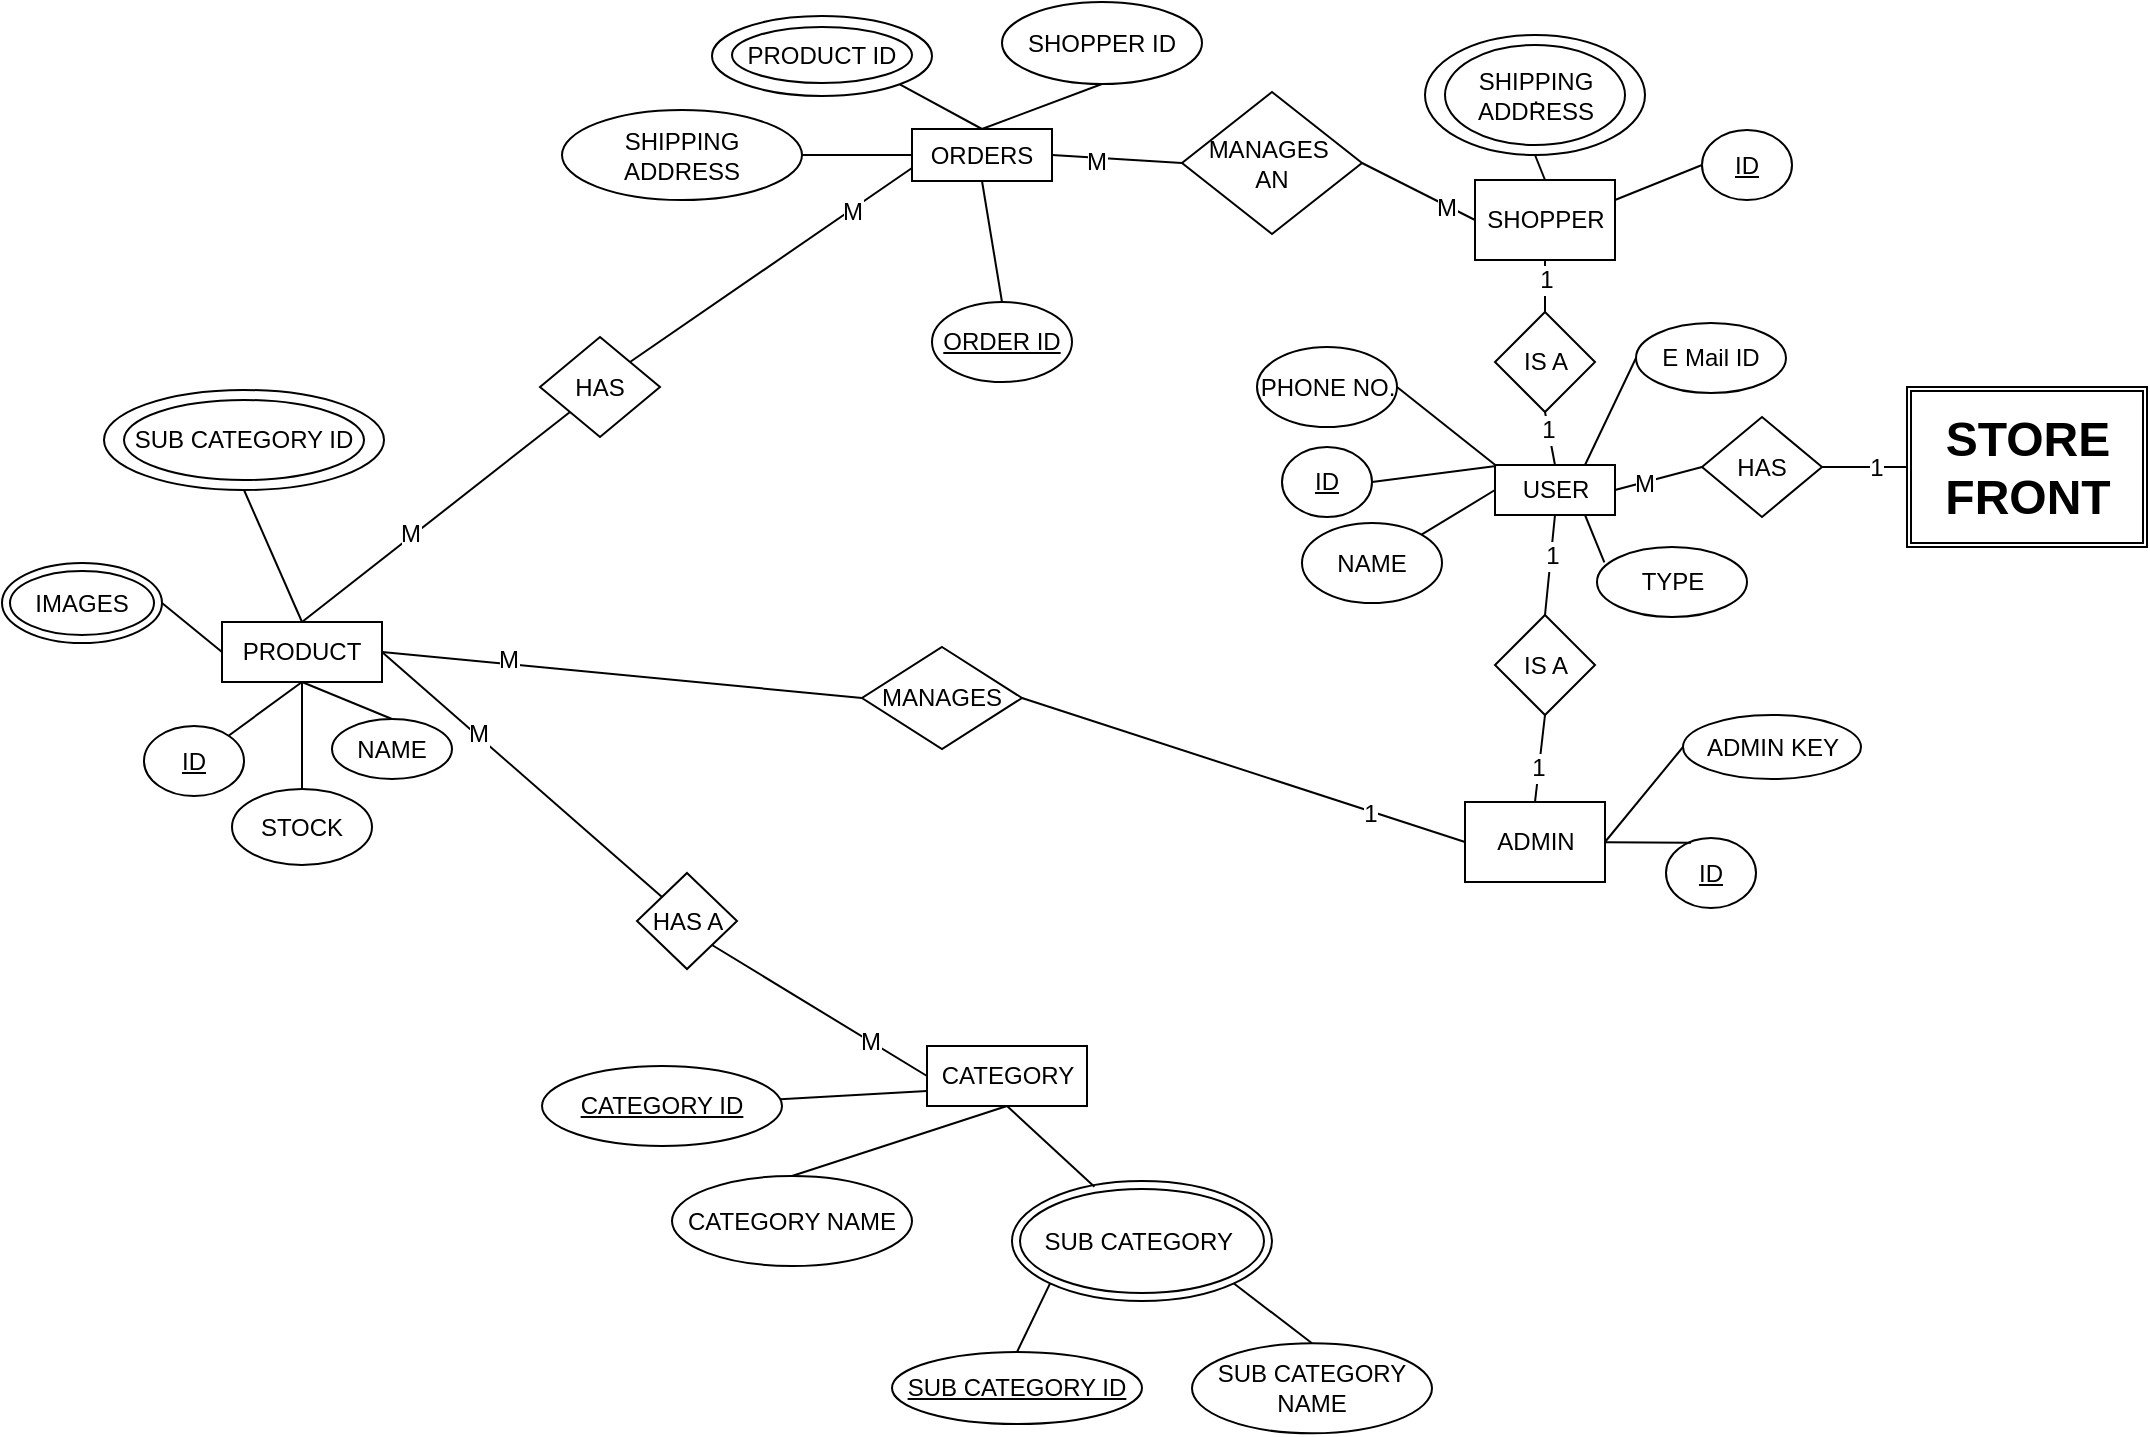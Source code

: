 <mxfile version="11.1.4" type="device"><diagram name="Page-1" id="ad52d381-51e7-2e0d-a935-2d0ddd2fd229"><mxGraphModel dx="1554" dy="786" grid="1" gridSize="10" guides="1" tooltips="1" connect="1" arrows="1" fold="1" page="1" pageScale="1" pageWidth="1100" pageHeight="850" background="#ffffff" math="0" shadow="0"><root><mxCell id="0"/><mxCell id="1" parent="0"/><mxCell id="ZUaLzPLpVCQjBQom8oTE-1" value="USER" style="rounded=0;whiteSpace=wrap;html=1;" parent="1" vertex="1"><mxGeometry x="756.5" y="236.5" width="60" height="25" as="geometry"/></mxCell><mxCell id="ZUaLzPLpVCQjBQom8oTE-2" value="ADMIN" style="rounded=0;whiteSpace=wrap;html=1;" parent="1" vertex="1"><mxGeometry x="741.5" y="405" width="70" height="40" as="geometry"/></mxCell><mxCell id="ZUaLzPLpVCQjBQom8oTE-22" value="IS A" style="rhombus;whiteSpace=wrap;html=1;" parent="1" vertex="1"><mxGeometry x="756.5" y="311.5" width="50" height="50" as="geometry"/></mxCell><mxCell id="ZUaLzPLpVCQjBQom8oTE-25" value="SHOPPER" style="rounded=0;whiteSpace=wrap;html=1;" parent="1" vertex="1"><mxGeometry x="746.5" y="94" width="70" height="40" as="geometry"/></mxCell><mxCell id="ZUaLzPLpVCQjBQom8oTE-26" value="NAME" style="ellipse;whiteSpace=wrap;html=1;" parent="1" vertex="1"><mxGeometry x="660" y="265.5" width="70" height="40" as="geometry"/></mxCell><mxCell id="ZUaLzPLpVCQjBQom8oTE-28" value="PHONE NO." style="ellipse;whiteSpace=wrap;html=1;" parent="1" vertex="1"><mxGeometry x="637.5" y="177.5" width="70" height="40" as="geometry"/></mxCell><mxCell id="ZUaLzPLpVCQjBQom8oTE-32" value="IS A" style="rhombus;whiteSpace=wrap;html=1;" parent="1" vertex="1"><mxGeometry x="756.5" y="160" width="50" height="50" as="geometry"/></mxCell><mxCell id="ZUaLzPLpVCQjBQom8oTE-35" value="SHIPPING ADDRESS" style="ellipse;whiteSpace=wrap;html=1;" parent="1" vertex="1"><mxGeometry x="731.5" y="26.5" width="90" height="50" as="geometry"/></mxCell><mxCell id="ZUaLzPLpVCQjBQom8oTE-36" value="&lt;p style=&quot;line-height: 120%&quot;&gt;.&lt;/p&gt;" style="ellipse;whiteSpace=wrap;html=1;shadow=0;fillColor=none;" parent="1" vertex="1"><mxGeometry x="721.5" y="21.5" width="110" height="60" as="geometry"/></mxCell><mxCell id="ZUaLzPLpVCQjBQom8oTE-37" value="" style="endArrow=none;html=1;entryX=0.5;entryY=0;entryDx=0;entryDy=0;exitX=0.5;exitY=1;exitDx=0;exitDy=0;" parent="1" source="ZUaLzPLpVCQjBQom8oTE-36" target="ZUaLzPLpVCQjBQom8oTE-25" edge="1"><mxGeometry width="50" height="50" relative="1" as="geometry"><mxPoint x="756.5" y="31.5" as="sourcePoint"/><mxPoint x="781.5" y="-3.5" as="targetPoint"/></mxGeometry></mxCell><mxCell id="ZUaLzPLpVCQjBQom8oTE-38" value="PRODUCT" style="rounded=0;whiteSpace=wrap;html=1;shadow=0;fillColor=none;" parent="1" vertex="1"><mxGeometry x="120" y="315" width="80" height="30" as="geometry"/></mxCell><mxCell id="ZUaLzPLpVCQjBQom8oTE-39" value="&lt;u&gt;ID&lt;/u&gt;" style="ellipse;whiteSpace=wrap;html=1;shadow=0;fillColor=none;" parent="1" vertex="1"><mxGeometry x="81" y="367" width="50" height="35" as="geometry"/></mxCell><mxCell id="ZUaLzPLpVCQjBQom8oTE-40" value="" style="ellipse;whiteSpace=wrap;html=1;shadow=0;fillColor=none;" parent="1" vertex="1"><mxGeometry x="71" y="204" width="120" height="40" as="geometry"/></mxCell><mxCell id="ZUaLzPLpVCQjBQom8oTE-41" value="STOCK" style="ellipse;whiteSpace=wrap;html=1;shadow=0;fillColor=none;" parent="1" vertex="1"><mxGeometry x="125" y="398.5" width="70" height="38" as="geometry"/></mxCell><mxCell id="ZUaLzPLpVCQjBQom8oTE-42" value="NAME" style="ellipse;whiteSpace=wrap;html=1;shadow=0;fillColor=none;" parent="1" vertex="1"><mxGeometry x="175" y="363.5" width="60" height="30" as="geometry"/></mxCell><mxCell id="ZUaLzPLpVCQjBQom8oTE-43" value="" style="endArrow=none;html=1;entryX=0.5;entryY=1;entryDx=0;entryDy=0;exitX=0.5;exitY=0;exitDx=0;exitDy=0;" parent="1" source="ZUaLzPLpVCQjBQom8oTE-38" target="ZUaLzPLpVCQjBQom8oTE-77" edge="1"><mxGeometry width="50" height="50" relative="1" as="geometry"><mxPoint x="160" y="320" as="sourcePoint"/><mxPoint x="250" y="310" as="targetPoint"/></mxGeometry></mxCell><mxCell id="ZUaLzPLpVCQjBQom8oTE-44" value="" style="endArrow=none;html=1;exitX=0.5;exitY=1;exitDx=0;exitDy=0;" parent="1" source="ZUaLzPLpVCQjBQom8oTE-38" target="ZUaLzPLpVCQjBQom8oTE-39" edge="1"><mxGeometry width="50" height="50" relative="1" as="geometry"><mxPoint x="200" y="390" as="sourcePoint"/><mxPoint x="250" y="340" as="targetPoint"/></mxGeometry></mxCell><mxCell id="ZUaLzPLpVCQjBQom8oTE-45" value="" style="endArrow=none;html=1;exitX=0.5;exitY=1;exitDx=0;exitDy=0;entryX=0.5;entryY=0;entryDx=0;entryDy=0;" parent="1" source="ZUaLzPLpVCQjBQom8oTE-38" target="ZUaLzPLpVCQjBQom8oTE-42" edge="1"><mxGeometry width="50" height="50" relative="1" as="geometry"><mxPoint x="150" y="390" as="sourcePoint"/><mxPoint x="200" y="340" as="targetPoint"/></mxGeometry></mxCell><mxCell id="ZUaLzPLpVCQjBQom8oTE-46" value="" style="endArrow=none;html=1;entryX=0.5;entryY=1;entryDx=0;entryDy=0;exitX=0.5;exitY=0;exitDx=0;exitDy=0;" parent="1" source="ZUaLzPLpVCQjBQom8oTE-41" target="ZUaLzPLpVCQjBQom8oTE-38" edge="1"><mxGeometry width="50" height="50" relative="1" as="geometry"><mxPoint x="130" y="390" as="sourcePoint"/><mxPoint x="180" y="340" as="targetPoint"/></mxGeometry></mxCell><mxCell id="ZUaLzPLpVCQjBQom8oTE-47" value="CATEGORY" style="rounded=0;whiteSpace=wrap;html=1;shadow=0;fillColor=none;" parent="1" vertex="1"><mxGeometry x="472.5" y="527" width="80" height="30" as="geometry"/></mxCell><mxCell id="ZUaLzPLpVCQjBQom8oTE-49" value="&lt;u&gt;CATEGORY ID&lt;/u&gt;" style="ellipse;whiteSpace=wrap;html=1;shadow=0;fillColor=none;" parent="1" vertex="1"><mxGeometry x="280" y="537" width="120" height="40" as="geometry"/></mxCell><mxCell id="ZUaLzPLpVCQjBQom8oTE-50" value="CATEGORY NAME" style="ellipse;whiteSpace=wrap;html=1;shadow=0;fillColor=none;" parent="1" vertex="1"><mxGeometry x="345" y="592" width="120" height="45" as="geometry"/></mxCell><mxCell id="ZUaLzPLpVCQjBQom8oTE-51" value="" style="endArrow=none;html=1;fontFamily=Helvetica;fontSize=11;fontColor=#000000;align=center;strokeColor=#000000;entryX=0;entryY=0.75;entryDx=0;entryDy=0;" parent="1" source="ZUaLzPLpVCQjBQom8oTE-49" target="ZUaLzPLpVCQjBQom8oTE-47" edge="1"><mxGeometry width="50" height="50" relative="1" as="geometry"><mxPoint x="452.5" y="597" as="sourcePoint"/><mxPoint x="502.5" y="547" as="targetPoint"/></mxGeometry></mxCell><mxCell id="ZUaLzPLpVCQjBQom8oTE-52" value="" style="endArrow=none;html=1;entryX=0.5;entryY=1;entryDx=0;entryDy=0;exitX=0.5;exitY=0;exitDx=0;exitDy=0;" parent="1" source="ZUaLzPLpVCQjBQom8oTE-50" target="ZUaLzPLpVCQjBQom8oTE-47" edge="1"><mxGeometry width="50" height="50" relative="1" as="geometry"><mxPoint x="502.5" y="597" as="sourcePoint"/><mxPoint x="552.5" y="547" as="targetPoint"/></mxGeometry></mxCell><mxCell id="ZUaLzPLpVCQjBQom8oTE-55" value="" style="endArrow=none;html=1;exitX=0.5;exitY=1;exitDx=0;exitDy=0;entryX=0.317;entryY=0.047;entryDx=0;entryDy=0;entryPerimeter=0;" parent="1" source="ZUaLzPLpVCQjBQom8oTE-47" target="xIicaMe-TSD5IAGFP1vA-20" edge="1"><mxGeometry width="50" height="50" relative="1" as="geometry"><mxPoint x="532.5" y="597" as="sourcePoint"/><mxPoint x="629" y="704" as="targetPoint"/></mxGeometry></mxCell><mxCell id="ZUaLzPLpVCQjBQom8oTE-56" value="ORDERS" style="rounded=0;whiteSpace=wrap;html=1;shadow=0;fillColor=none;" parent="1" vertex="1"><mxGeometry x="465" y="68.5" width="70" height="26" as="geometry"/></mxCell><mxCell id="ZUaLzPLpVCQjBQom8oTE-57" value="&lt;u&gt;ORDER ID&lt;/u&gt;" style="ellipse;whiteSpace=wrap;html=1;shadow=0;fillColor=none;" parent="1" vertex="1"><mxGeometry x="475" y="155" width="70" height="40" as="geometry"/></mxCell><mxCell id="ZUaLzPLpVCQjBQom8oTE-58" value="SHOPPER ID" style="ellipse;whiteSpace=wrap;html=1;shadow=0;fillColor=none;" parent="1" vertex="1"><mxGeometry x="510" y="5" width="100" height="41" as="geometry"/></mxCell><mxCell id="ZUaLzPLpVCQjBQom8oTE-59" value="SHIPPING ADDRESS" style="ellipse;whiteSpace=wrap;html=1;shadow=0;fillColor=none;" parent="1" vertex="1"><mxGeometry x="290" y="59" width="120" height="45" as="geometry"/></mxCell><mxCell id="ZUaLzPLpVCQjBQom8oTE-60" value="" style="endArrow=none;html=1;entryX=0;entryY=0.5;entryDx=0;entryDy=0;exitX=1;exitY=0.5;exitDx=0;exitDy=0;" parent="1" source="ZUaLzPLpVCQjBQom8oTE-59" target="ZUaLzPLpVCQjBQom8oTE-56" edge="1"><mxGeometry width="50" height="50" relative="1" as="geometry"><mxPoint x="475" y="123.5" as="sourcePoint"/><mxPoint x="505" y="93.5" as="targetPoint"/></mxGeometry></mxCell><mxCell id="ZUaLzPLpVCQjBQom8oTE-61" value="" style="endArrow=none;html=1;exitX=0.5;exitY=0;exitDx=0;exitDy=0;entryX=0.5;entryY=1;entryDx=0;entryDy=0;" parent="1" source="ZUaLzPLpVCQjBQom8oTE-56" target="ZUaLzPLpVCQjBQom8oTE-58" edge="1"><mxGeometry width="50" height="50" relative="1" as="geometry"><mxPoint x="515" y="143.5" as="sourcePoint"/><mxPoint x="565" y="93.5" as="targetPoint"/></mxGeometry></mxCell><mxCell id="ZUaLzPLpVCQjBQom8oTE-62" value="" style="endArrow=none;html=1;entryX=0.5;entryY=0;entryDx=0;entryDy=0;exitX=0.5;exitY=1;exitDx=0;exitDy=0;" parent="1" source="ZUaLzPLpVCQjBQom8oTE-56" target="ZUaLzPLpVCQjBQom8oTE-57" edge="1"><mxGeometry width="50" height="50" relative="1" as="geometry"><mxPoint x="505" y="93.5" as="sourcePoint"/><mxPoint x="510" y="143.5" as="targetPoint"/></mxGeometry></mxCell><mxCell id="ZUaLzPLpVCQjBQom8oTE-65" value="PRODUCT ID" style="ellipse;whiteSpace=wrap;html=1;shadow=0;fillColor=none;" parent="1" vertex="1"><mxGeometry x="375" y="17.5" width="90" height="28" as="geometry"/></mxCell><mxCell id="ZUaLzPLpVCQjBQom8oTE-66" value="" style="ellipse;whiteSpace=wrap;html=1;shadow=0;fillColor=none;" parent="1" vertex="1"><mxGeometry x="365" y="12" width="110" height="40" as="geometry"/></mxCell><mxCell id="ZUaLzPLpVCQjBQom8oTE-67" value="" style="endArrow=none;html=1;exitX=0.5;exitY=0;exitDx=0;exitDy=0;entryX=1;entryY=1;entryDx=0;entryDy=0;" parent="1" source="ZUaLzPLpVCQjBQom8oTE-56" target="ZUaLzPLpVCQjBQom8oTE-66" edge="1"><mxGeometry width="50" height="50" relative="1" as="geometry"><mxPoint x="545" y="103.5" as="sourcePoint"/><mxPoint x="415" y="81.5" as="targetPoint"/></mxGeometry></mxCell><mxCell id="ZUaLzPLpVCQjBQom8oTE-70" value="MANAGES&amp;nbsp;&lt;br&gt;AN" style="rhombus;whiteSpace=wrap;html=1;shadow=0;fillColor=none;" parent="1" vertex="1"><mxGeometry x="600" y="50" width="90" height="71" as="geometry"/></mxCell><mxCell id="ZUaLzPLpVCQjBQom8oTE-74" value="HAS" style="rhombus;whiteSpace=wrap;html=1;shadow=0;fillColor=none;" parent="1" vertex="1"><mxGeometry x="279" y="172.5" width="60" height="50" as="geometry"/></mxCell><mxCell id="ZUaLzPLpVCQjBQom8oTE-77" value="SUB CATEGORY ID" style="ellipse;whiteSpace=wrap;html=1;shadow=0;fillColor=none;" parent="1" vertex="1"><mxGeometry x="61" y="199" width="140" height="50" as="geometry"/></mxCell><mxCell id="ZUaLzPLpVCQjBQom8oTE-83" value="&lt;u&gt;ID&lt;/u&gt;" style="ellipse;whiteSpace=wrap;html=1;shadow=0;fillColor=none;" parent="1" vertex="1"><mxGeometry x="650" y="227.5" width="45" height="35" as="geometry"/></mxCell><mxCell id="ZUaLzPLpVCQjBQom8oTE-89" value="&lt;u&gt;SUB CATEGORY ID&lt;/u&gt;" style="ellipse;whiteSpace=wrap;html=1;shadow=0;fillColor=none;" parent="1" vertex="1"><mxGeometry x="455" y="680" width="125" height="36" as="geometry"/></mxCell><mxCell id="ZUaLzPLpVCQjBQom8oTE-92" value="SUB CATEGORY NAME" style="ellipse;whiteSpace=wrap;html=1;shadow=0;fillColor=none;" parent="1" vertex="1"><mxGeometry x="605" y="675.667" width="120" height="45" as="geometry"/></mxCell><mxCell id="ZUaLzPLpVCQjBQom8oTE-97" value="HAS A" style="rhombus;whiteSpace=wrap;html=1;shadow=0;fillColor=none;" parent="1" vertex="1"><mxGeometry x="327.5" y="440.5" width="50" height="48" as="geometry"/></mxCell><mxCell id="ZUaLzPLpVCQjBQom8oTE-99" value="" style="endArrow=none;html=1;entryX=0;entryY=0.5;entryDx=0;entryDy=0;exitX=1;exitY=1;exitDx=0;exitDy=0;" parent="1" source="ZUaLzPLpVCQjBQom8oTE-97" target="ZUaLzPLpVCQjBQom8oTE-47" edge="1"><mxGeometry width="50" height="50" relative="1" as="geometry"><mxPoint x="387.5" y="544.5" as="sourcePoint"/><mxPoint x="437.5" y="494.5" as="targetPoint"/></mxGeometry></mxCell><mxCell id="XtktGGgKY9REJnQ6SPa6-32" value="M" style="text;html=1;resizable=0;points=[];align=center;verticalAlign=middle;labelBackgroundColor=#ffffff;" vertex="1" connectable="0" parent="ZUaLzPLpVCQjBQom8oTE-99"><mxGeometry x="0.473" relative="1" as="geometry"><mxPoint as="offset"/></mxGeometry></mxCell><mxCell id="ZUaLzPLpVCQjBQom8oTE-101" value="" style="endArrow=none;html=1;entryX=0.5;entryY=1;entryDx=0;entryDy=0;exitX=0.5;exitY=0;exitDx=0;exitDy=0;" parent="1" source="ZUaLzPLpVCQjBQom8oTE-32" target="ZUaLzPLpVCQjBQom8oTE-25" edge="1"><mxGeometry width="50" height="50" relative="1" as="geometry"><mxPoint x="770" y="180" as="sourcePoint"/><mxPoint x="820" y="130" as="targetPoint"/></mxGeometry></mxCell><mxCell id="XtktGGgKY9REJnQ6SPa6-41" value="1" style="text;html=1;resizable=0;points=[];align=center;verticalAlign=middle;labelBackgroundColor=#ffffff;" vertex="1" connectable="0" parent="ZUaLzPLpVCQjBQom8oTE-101"><mxGeometry x="-0.519" y="-1" relative="1" as="geometry"><mxPoint x="-1" y="-9.5" as="offset"/></mxGeometry></mxCell><mxCell id="ZUaLzPLpVCQjBQom8oTE-102" value="" style="endArrow=none;html=1;entryX=0.5;entryY=1;entryDx=0;entryDy=0;exitX=0.5;exitY=0;exitDx=0;exitDy=0;" parent="1" source="ZUaLzPLpVCQjBQom8oTE-1" target="ZUaLzPLpVCQjBQom8oTE-32" edge="1"><mxGeometry width="50" height="50" relative="1" as="geometry"><mxPoint x="750" y="240" as="sourcePoint"/><mxPoint x="800" y="190" as="targetPoint"/></mxGeometry></mxCell><mxCell id="XtktGGgKY9REJnQ6SPa6-42" value="1" style="text;html=1;resizable=0;points=[];align=center;verticalAlign=middle;labelBackgroundColor=#ffffff;" vertex="1" connectable="0" parent="ZUaLzPLpVCQjBQom8oTE-102"><mxGeometry x="0.328" relative="1" as="geometry"><mxPoint as="offset"/></mxGeometry></mxCell><mxCell id="ZUaLzPLpVCQjBQom8oTE-103" value="" style="endArrow=none;html=1;entryX=0.005;entryY=0.006;entryDx=0;entryDy=0;entryPerimeter=0;exitX=1;exitY=0.5;exitDx=0;exitDy=0;" parent="1" target="ZUaLzPLpVCQjBQom8oTE-1" edge="1" source="ZUaLzPLpVCQjBQom8oTE-28"><mxGeometry width="50" height="50" relative="1" as="geometry"><mxPoint x="722.678" y="195.107" as="sourcePoint"/><mxPoint x="750" y="170" as="targetPoint"/></mxGeometry></mxCell><mxCell id="ZUaLzPLpVCQjBQom8oTE-104" value="" style="endArrow=none;html=1;exitX=1;exitY=0.5;exitDx=0;exitDy=0;entryX=0.009;entryY=0.019;entryDx=0;entryDy=0;entryPerimeter=0;" parent="1" source="ZUaLzPLpVCQjBQom8oTE-83" target="ZUaLzPLpVCQjBQom8oTE-1" edge="1"><mxGeometry width="50" height="50" relative="1" as="geometry"><mxPoint x="700" y="250" as="sourcePoint"/><mxPoint x="750" y="230" as="targetPoint"/></mxGeometry></mxCell><mxCell id="ZUaLzPLpVCQjBQom8oTE-105" value="" style="endArrow=none;html=1;exitX=0.5;exitY=1;exitDx=0;exitDy=0;entryX=0.5;entryY=0;entryDx=0;entryDy=0;" parent="1" source="ZUaLzPLpVCQjBQom8oTE-1" target="ZUaLzPLpVCQjBQom8oTE-22" edge="1"><mxGeometry width="50" height="50" relative="1" as="geometry"><mxPoint x="820" y="260" as="sourcePoint"/><mxPoint x="870" y="210" as="targetPoint"/></mxGeometry></mxCell><mxCell id="XtktGGgKY9REJnQ6SPa6-43" value="1" style="text;html=1;resizable=0;points=[];align=center;verticalAlign=middle;labelBackgroundColor=#ffffff;" vertex="1" connectable="0" parent="ZUaLzPLpVCQjBQom8oTE-105"><mxGeometry x="-0.179" relative="1" as="geometry"><mxPoint as="offset"/></mxGeometry></mxCell><mxCell id="ZUaLzPLpVCQjBQom8oTE-107" value="" style="endArrow=none;html=1;entryX=0.5;entryY=1;entryDx=0;entryDy=0;exitX=0.5;exitY=0;exitDx=0;exitDy=0;" parent="1" source="ZUaLzPLpVCQjBQom8oTE-2" target="ZUaLzPLpVCQjBQom8oTE-22" edge="1"><mxGeometry width="50" height="50" relative="1" as="geometry"><mxPoint x="820" y="300" as="sourcePoint"/><mxPoint x="870" y="250" as="targetPoint"/></mxGeometry></mxCell><mxCell id="XtktGGgKY9REJnQ6SPa6-44" value="1" style="text;html=1;resizable=0;points=[];align=center;verticalAlign=middle;labelBackgroundColor=#ffffff;" vertex="1" connectable="0" parent="ZUaLzPLpVCQjBQom8oTE-107"><mxGeometry x="-0.223" y="1" relative="1" as="geometry"><mxPoint as="offset"/></mxGeometry></mxCell><mxCell id="ZUaLzPLpVCQjBQom8oTE-108" value="MANAGES" style="rhombus;whiteSpace=wrap;html=1;shadow=0;fillColor=none;" parent="1" vertex="1"><mxGeometry x="440" y="327.5" width="80" height="51" as="geometry"/></mxCell><mxCell id="ZUaLzPLpVCQjBQom8oTE-109" value="" style="endArrow=none;html=1;entryX=0;entryY=0.5;entryDx=0;entryDy=0;exitX=1;exitY=0.5;exitDx=0;exitDy=0;" parent="1" source="ZUaLzPLpVCQjBQom8oTE-108" target="ZUaLzPLpVCQjBQom8oTE-2" edge="1"><mxGeometry width="50" height="50" relative="1" as="geometry"><mxPoint x="560" y="310" as="sourcePoint"/><mxPoint x="610" y="260" as="targetPoint"/></mxGeometry></mxCell><mxCell id="XtktGGgKY9REJnQ6SPa6-33" value="1" style="text;html=1;resizable=0;points=[];align=center;verticalAlign=middle;labelBackgroundColor=#ffffff;" vertex="1" connectable="0" parent="ZUaLzPLpVCQjBQom8oTE-109"><mxGeometry x="0.57" y="-1" relative="1" as="geometry"><mxPoint as="offset"/></mxGeometry></mxCell><mxCell id="ZUaLzPLpVCQjBQom8oTE-114" value="IMAGES" style="ellipse;shape=doubleEllipse;whiteSpace=wrap;html=1;shadow=0;fillColor=none;" parent="1" vertex="1"><mxGeometry x="10" y="285.5" width="80" height="40" as="geometry"/></mxCell><mxCell id="ZUaLzPLpVCQjBQom8oTE-115" value="" style="endArrow=none;html=1;entryX=0;entryY=0.5;entryDx=0;entryDy=0;exitX=1;exitY=0.5;exitDx=0;exitDy=0;" parent="1" source="ZUaLzPLpVCQjBQom8oTE-114" target="ZUaLzPLpVCQjBQom8oTE-38" edge="1"><mxGeometry width="50" height="50" relative="1" as="geometry"><mxPoint x="10" y="700" as="sourcePoint"/><mxPoint x="60" y="650" as="targetPoint"/></mxGeometry></mxCell><mxCell id="ZUaLzPLpVCQjBQom8oTE-146" value="&lt;b&gt;&lt;font style=&quot;font-size: 24px&quot;&gt;STORE FRONT&lt;/font&gt;&lt;/b&gt;" style="shape=ext;double=1;rounded=0;whiteSpace=wrap;html=1;shadow=0;fillColor=none;" parent="1" vertex="1"><mxGeometry x="962.5" y="197.5" width="120" height="80" as="geometry"/></mxCell><mxCell id="ZUaLzPLpVCQjBQom8oTE-149" value="HAS" style="rhombus;whiteSpace=wrap;html=1;shadow=0;fillColor=none;" parent="1" vertex="1"><mxGeometry x="860" y="212.5" width="60" height="50" as="geometry"/></mxCell><mxCell id="xIicaMe-TSD5IAGFP1vA-1" value="" style="endArrow=none;html=1;entryX=0;entryY=0.5;entryDx=0;entryDy=0;exitX=1;exitY=0;exitDx=0;exitDy=0;" parent="1" source="ZUaLzPLpVCQjBQom8oTE-26" target="ZUaLzPLpVCQjBQom8oTE-1" edge="1"><mxGeometry width="50" height="50" relative="1" as="geometry"><mxPoint x="720" y="280" as="sourcePoint"/><mxPoint x="770" y="230" as="targetPoint"/></mxGeometry></mxCell><mxCell id="xIicaMe-TSD5IAGFP1vA-2" value="&lt;u&gt;ID&lt;/u&gt;" style="ellipse;whiteSpace=wrap;html=1;shadow=0;fillColor=none;" parent="1" vertex="1"><mxGeometry x="860" y="69" width="45" height="35" as="geometry"/></mxCell><mxCell id="xIicaMe-TSD5IAGFP1vA-5" value="" style="endArrow=none;html=1;exitX=1;exitY=0.25;exitDx=0;exitDy=0;entryX=0;entryY=0.5;entryDx=0;entryDy=0;" parent="1" source="ZUaLzPLpVCQjBQom8oTE-25" target="xIicaMe-TSD5IAGFP1vA-2" edge="1"><mxGeometry width="50" height="50" relative="1" as="geometry"><mxPoint x="810" y="120" as="sourcePoint"/><mxPoint x="860" y="70" as="targetPoint"/></mxGeometry></mxCell><mxCell id="xIicaMe-TSD5IAGFP1vA-6" value="" style="endArrow=none;html=1;exitX=0.75;exitY=0;exitDx=0;exitDy=0;entryX=0;entryY=0.5;entryDx=0;entryDy=0;" parent="1" source="ZUaLzPLpVCQjBQom8oTE-1" target="xIicaMe-TSD5IAGFP1vA-8" edge="1"><mxGeometry width="50" height="50" relative="1" as="geometry"><mxPoint x="790" y="250" as="sourcePoint"/><mxPoint x="840" y="200" as="targetPoint"/></mxGeometry></mxCell><mxCell id="xIicaMe-TSD5IAGFP1vA-8" value="E Mail ID" style="ellipse;whiteSpace=wrap;html=1;" parent="1" vertex="1"><mxGeometry x="827" y="165.5" width="75" height="35" as="geometry"/></mxCell><mxCell id="xIicaMe-TSD5IAGFP1vA-9" value="TYPE" style="ellipse;whiteSpace=wrap;html=1;" parent="1" vertex="1"><mxGeometry x="807.5" y="277.5" width="75" height="35" as="geometry"/></mxCell><mxCell id="xIicaMe-TSD5IAGFP1vA-11" value="" style="endArrow=none;html=1;exitX=0.75;exitY=1;exitDx=0;exitDy=0;entryX=0.049;entryY=0.219;entryDx=0;entryDy=0;entryPerimeter=0;" parent="1" source="ZUaLzPLpVCQjBQom8oTE-1" target="xIicaMe-TSD5IAGFP1vA-9" edge="1"><mxGeometry width="50" height="50" relative="1" as="geometry"><mxPoint x="810" y="290" as="sourcePoint"/><mxPoint x="860" y="240" as="targetPoint"/></mxGeometry></mxCell><mxCell id="xIicaMe-TSD5IAGFP1vA-13" value="ADMIN KEY" style="ellipse;whiteSpace=wrap;html=1;" parent="1" vertex="1"><mxGeometry x="850.5" y="361.5" width="89" height="32" as="geometry"/></mxCell><mxCell id="xIicaMe-TSD5IAGFP1vA-14" value="" style="endArrow=none;html=1;exitX=1;exitY=0.5;exitDx=0;exitDy=0;entryX=0;entryY=0.5;entryDx=0;entryDy=0;" parent="1" source="ZUaLzPLpVCQjBQom8oTE-2" target="xIicaMe-TSD5IAGFP1vA-13" edge="1"><mxGeometry width="50" height="50" relative="1" as="geometry"><mxPoint x="830" y="390" as="sourcePoint"/><mxPoint x="880" y="340" as="targetPoint"/></mxGeometry></mxCell><mxCell id="xIicaMe-TSD5IAGFP1vA-15" value="&lt;u&gt;ID&lt;/u&gt;" style="ellipse;whiteSpace=wrap;html=1;shadow=0;fillColor=none;" parent="1" vertex="1"><mxGeometry x="842" y="423" width="45" height="35" as="geometry"/></mxCell><mxCell id="xIicaMe-TSD5IAGFP1vA-17" value="" style="endArrow=none;html=1;entryX=0.278;entryY=0.067;entryDx=0;entryDy=0;entryPerimeter=0;" parent="1" source="ZUaLzPLpVCQjBQom8oTE-2" target="xIicaMe-TSD5IAGFP1vA-15" edge="1"><mxGeometry width="50" height="50" relative="1" as="geometry"><mxPoint x="800" y="410" as="sourcePoint"/><mxPoint x="850" y="360" as="targetPoint"/></mxGeometry></mxCell><mxCell id="xIicaMe-TSD5IAGFP1vA-20" value="SUB CATEGORY&amp;nbsp;" style="ellipse;shape=doubleEllipse;whiteSpace=wrap;html=1;fillColor=none;" parent="1" vertex="1"><mxGeometry x="515" y="594.5" width="130" height="60" as="geometry"/></mxCell><mxCell id="xIicaMe-TSD5IAGFP1vA-23" value="" style="endArrow=none;html=1;exitX=0.5;exitY=0;exitDx=0;exitDy=0;entryX=0;entryY=1;entryDx=0;entryDy=0;" parent="1" source="ZUaLzPLpVCQjBQom8oTE-89" target="xIicaMe-TSD5IAGFP1vA-20" edge="1"><mxGeometry width="50" height="50" relative="1" as="geometry"><mxPoint x="520" y="690" as="sourcePoint"/><mxPoint x="580" y="655" as="targetPoint"/></mxGeometry></mxCell><mxCell id="xIicaMe-TSD5IAGFP1vA-24" value="" style="endArrow=none;html=1;entryX=1;entryY=1;entryDx=0;entryDy=0;exitX=0.5;exitY=0;exitDx=0;exitDy=0;" parent="1" source="ZUaLzPLpVCQjBQom8oTE-92" target="xIicaMe-TSD5IAGFP1vA-20" edge="1"><mxGeometry width="50" height="50" relative="1" as="geometry"><mxPoint x="600" y="700" as="sourcePoint"/><mxPoint x="650" y="650" as="targetPoint"/></mxGeometry></mxCell><mxCell id="XtktGGgKY9REJnQ6SPa6-2" value="" style="endArrow=none;html=1;exitX=1;exitY=0.5;exitDx=0;exitDy=0;entryX=0;entryY=0.5;entryDx=0;entryDy=0;" edge="1" parent="1" source="ZUaLzPLpVCQjBQom8oTE-1" target="ZUaLzPLpVCQjBQom8oTE-149"><mxGeometry width="50" height="50" relative="1" as="geometry"><mxPoint x="820" y="260" as="sourcePoint"/><mxPoint x="870" y="210" as="targetPoint"/></mxGeometry></mxCell><mxCell id="XtktGGgKY9REJnQ6SPa6-46" value="M" style="text;html=1;resizable=0;points=[];align=center;verticalAlign=middle;labelBackgroundColor=#ffffff;" vertex="1" connectable="0" parent="XtktGGgKY9REJnQ6SPa6-2"><mxGeometry x="-0.357" relative="1" as="geometry"><mxPoint as="offset"/></mxGeometry></mxCell><mxCell id="XtktGGgKY9REJnQ6SPa6-11" value="" style="endArrow=none;html=1;exitX=1;exitY=0.5;exitDx=0;exitDy=0;entryX=0;entryY=0.5;entryDx=0;entryDy=0;" edge="1" parent="1" source="ZUaLzPLpVCQjBQom8oTE-149" target="ZUaLzPLpVCQjBQom8oTE-146"><mxGeometry width="50" height="50" relative="1" as="geometry"><mxPoint x="920" y="270" as="sourcePoint"/><mxPoint x="970" y="220" as="targetPoint"/></mxGeometry></mxCell><mxCell id="XtktGGgKY9REJnQ6SPa6-45" value="1" style="text;html=1;resizable=0;points=[];align=center;verticalAlign=middle;labelBackgroundColor=#ffffff;" vertex="1" connectable="0" parent="XtktGGgKY9REJnQ6SPa6-11"><mxGeometry x="0.237" relative="1" as="geometry"><mxPoint as="offset"/></mxGeometry></mxCell><mxCell id="XtktGGgKY9REJnQ6SPa6-13" value="" style="endArrow=none;html=1;exitX=1;exitY=0.5;exitDx=0;exitDy=0;entryX=0;entryY=0.5;entryDx=0;entryDy=0;" edge="1" parent="1" source="ZUaLzPLpVCQjBQom8oTE-70" target="ZUaLzPLpVCQjBQom8oTE-25"><mxGeometry width="50" height="50" relative="1" as="geometry"><mxPoint x="680" y="150" as="sourcePoint"/><mxPoint x="730" y="100" as="targetPoint"/></mxGeometry></mxCell><mxCell id="XtktGGgKY9REJnQ6SPa6-36" value="M" style="text;html=1;resizable=0;points=[];align=center;verticalAlign=middle;labelBackgroundColor=#ffffff;" vertex="1" connectable="0" parent="XtktGGgKY9REJnQ6SPa6-13"><mxGeometry x="0.505" y="-1" relative="1" as="geometry"><mxPoint as="offset"/></mxGeometry></mxCell><mxCell id="XtktGGgKY9REJnQ6SPa6-14" value="" style="endArrow=none;html=1;exitX=1;exitY=0.5;exitDx=0;exitDy=0;entryX=0;entryY=0.5;entryDx=0;entryDy=0;" edge="1" parent="1" source="ZUaLzPLpVCQjBQom8oTE-56" target="ZUaLzPLpVCQjBQom8oTE-70"><mxGeometry width="50" height="50" relative="1" as="geometry"><mxPoint x="550" y="140" as="sourcePoint"/><mxPoint x="600" y="90" as="targetPoint"/></mxGeometry></mxCell><mxCell id="XtktGGgKY9REJnQ6SPa6-37" value="M" style="text;html=1;resizable=0;points=[];align=center;verticalAlign=middle;labelBackgroundColor=#ffffff;" vertex="1" connectable="0" parent="XtktGGgKY9REJnQ6SPa6-14"><mxGeometry x="-0.319" y="-2" relative="1" as="geometry"><mxPoint as="offset"/></mxGeometry></mxCell><mxCell id="XtktGGgKY9REJnQ6SPa6-15" value="" style="endArrow=none;html=1;exitX=1;exitY=0;exitDx=0;exitDy=0;entryX=0;entryY=0.75;entryDx=0;entryDy=0;" edge="1" parent="1" source="ZUaLzPLpVCQjBQom8oTE-74" target="ZUaLzPLpVCQjBQom8oTE-56"><mxGeometry width="50" height="50" relative="1" as="geometry"><mxPoint x="340" y="200" as="sourcePoint"/><mxPoint x="464" y="99" as="targetPoint"/></mxGeometry></mxCell><mxCell id="XtktGGgKY9REJnQ6SPa6-35" value="M" style="text;html=1;resizable=0;points=[];align=center;verticalAlign=middle;labelBackgroundColor=#ffffff;" vertex="1" connectable="0" parent="XtktGGgKY9REJnQ6SPa6-15"><mxGeometry x="0.565" y="-1" relative="1" as="geometry"><mxPoint as="offset"/></mxGeometry></mxCell><mxCell id="XtktGGgKY9REJnQ6SPa6-16" value="" style="endArrow=none;html=1;entryX=0;entryY=1;entryDx=0;entryDy=0;exitX=0.5;exitY=0;exitDx=0;exitDy=0;" edge="1" parent="1" source="ZUaLzPLpVCQjBQom8oTE-38" target="ZUaLzPLpVCQjBQom8oTE-74"><mxGeometry width="50" height="50" relative="1" as="geometry"><mxPoint x="10" y="790" as="sourcePoint"/><mxPoint x="60" y="740" as="targetPoint"/></mxGeometry></mxCell><mxCell id="XtktGGgKY9REJnQ6SPa6-34" value="M" style="text;html=1;resizable=0;points=[];align=center;verticalAlign=middle;labelBackgroundColor=#ffffff;" vertex="1" connectable="0" parent="XtktGGgKY9REJnQ6SPa6-16"><mxGeometry x="-0.175" y="2" relative="1" as="geometry"><mxPoint as="offset"/></mxGeometry></mxCell><mxCell id="XtktGGgKY9REJnQ6SPa6-17" value="" style="endArrow=none;html=1;entryX=0;entryY=0.5;entryDx=0;entryDy=0;" edge="1" parent="1" target="ZUaLzPLpVCQjBQom8oTE-108"><mxGeometry width="50" height="50" relative="1" as="geometry"><mxPoint x="200" y="330" as="sourcePoint"/><mxPoint x="360" y="310" as="targetPoint"/></mxGeometry></mxCell><mxCell id="XtktGGgKY9REJnQ6SPa6-31" value="M" style="text;html=1;resizable=0;points=[];align=center;verticalAlign=middle;labelBackgroundColor=#ffffff;" vertex="1" connectable="0" parent="XtktGGgKY9REJnQ6SPa6-17"><mxGeometry x="-0.477" y="2" relative="1" as="geometry"><mxPoint as="offset"/></mxGeometry></mxCell><mxCell id="XtktGGgKY9REJnQ6SPa6-27" value="" style="endArrow=none;html=1;exitX=1;exitY=0.5;exitDx=0;exitDy=0;entryX=0;entryY=0;entryDx=0;entryDy=0;" edge="1" parent="1" source="ZUaLzPLpVCQjBQom8oTE-38" target="ZUaLzPLpVCQjBQom8oTE-97"><mxGeometry width="50" height="50" relative="1" as="geometry"><mxPoint x="200" y="330" as="sourcePoint"/><mxPoint x="270" y="430" as="targetPoint"/></mxGeometry></mxCell><mxCell id="XtktGGgKY9REJnQ6SPa6-29" value="M" style="text;html=1;resizable=0;points=[];align=center;verticalAlign=middle;labelBackgroundColor=#ffffff;" vertex="1" connectable="0" parent="XtktGGgKY9REJnQ6SPa6-27"><mxGeometry x="-0.321" y="1" relative="1" as="geometry"><mxPoint as="offset"/></mxGeometry></mxCell></root></mxGraphModel></diagram></mxfile>